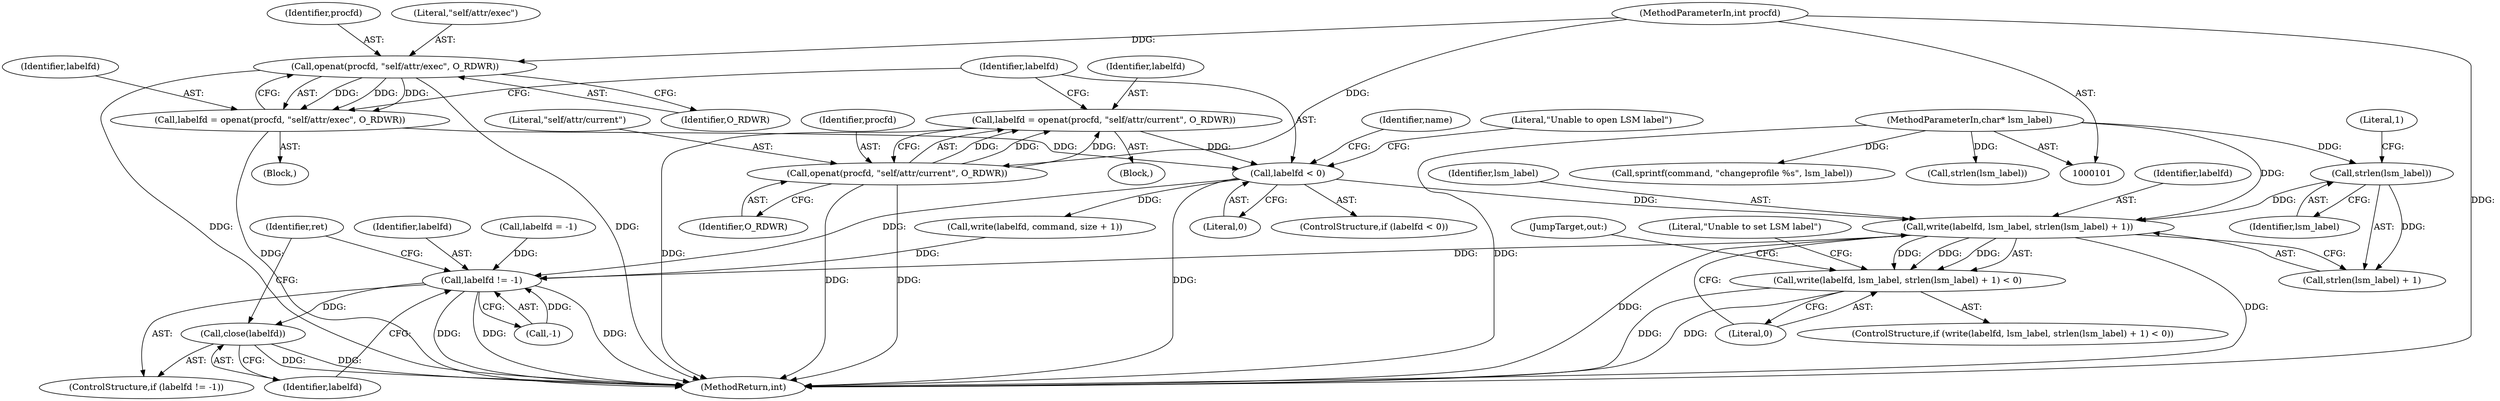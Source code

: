 digraph "0_lxc_81f466d05f2a89cb4f122ef7f593ff3f279b165c_0@API" {
"1000249" [label="(Call,write(labelfd, lsm_label, strlen(lsm_label) + 1))"];
"1000164" [label="(Call,labelfd < 0)"];
"1000157" [label="(Call,labelfd = openat(procfd, \"self/attr/current\", O_RDWR))"];
"1000159" [label="(Call,openat(procfd, \"self/attr/current\", O_RDWR))"];
"1000102" [label="(MethodParameterIn,int procfd)"];
"1000149" [label="(Call,labelfd = openat(procfd, \"self/attr/exec\", O_RDWR))"];
"1000151" [label="(Call,openat(procfd, \"self/attr/exec\", O_RDWR))"];
"1000253" [label="(Call,strlen(lsm_label))"];
"1000104" [label="(MethodParameterIn,char* lsm_label)"];
"1000248" [label="(Call,write(labelfd, lsm_label, strlen(lsm_label) + 1) < 0)"];
"1000279" [label="(Call,labelfd != -1)"];
"1000283" [label="(Call,close(labelfd))"];
"1000154" [label="(Identifier,O_RDWR)"];
"1000287" [label="(MethodReturn,int)"];
"1000148" [label="(Block,)"];
"1000254" [label="(Identifier,lsm_label)"];
"1000280" [label="(Identifier,labelfd)"];
"1000275" [label="(JumpTarget,out:)"];
"1000163" [label="(ControlStructure,if (labelfd < 0))"];
"1000149" [label="(Call,labelfd = openat(procfd, \"self/attr/exec\", O_RDWR))"];
"1000253" [label="(Call,strlen(lsm_label))"];
"1000256" [label="(Literal,0)"];
"1000249" [label="(Call,write(labelfd, lsm_label, strlen(lsm_label) + 1))"];
"1000278" [label="(ControlStructure,if (labelfd != -1))"];
"1000169" [label="(Literal,\"Unable to open LSM label\")"];
"1000224" [label="(Call,write(labelfd, command, size + 1))"];
"1000102" [label="(MethodParameterIn,int procfd)"];
"1000166" [label="(Literal,0)"];
"1000206" [label="(Call,sprintf(command, \"changeprofile %s\", lsm_label))"];
"1000152" [label="(Identifier,procfd)"];
"1000159" [label="(Call,openat(procfd, \"self/attr/current\", O_RDWR))"];
"1000259" [label="(Literal,\"Unable to set LSM label\")"];
"1000162" [label="(Identifier,O_RDWR)"];
"1000252" [label="(Call,strlen(lsm_label) + 1)"];
"1000187" [label="(Call,strlen(lsm_label))"];
"1000178" [label="(Identifier,name)"];
"1000284" [label="(Identifier,labelfd)"];
"1000161" [label="(Literal,\"self/attr/current\")"];
"1000151" [label="(Call,openat(procfd, \"self/attr/exec\", O_RDWR))"];
"1000104" [label="(MethodParameterIn,char* lsm_label)"];
"1000281" [label="(Call,-1)"];
"1000153" [label="(Literal,\"self/attr/exec\")"];
"1000250" [label="(Identifier,labelfd)"];
"1000150" [label="(Identifier,labelfd)"];
"1000248" [label="(Call,write(labelfd, lsm_label, strlen(lsm_label) + 1) < 0)"];
"1000160" [label="(Identifier,procfd)"];
"1000107" [label="(Call,labelfd = -1)"];
"1000164" [label="(Call,labelfd < 0)"];
"1000165" [label="(Identifier,labelfd)"];
"1000255" [label="(Literal,1)"];
"1000156" [label="(Block,)"];
"1000286" [label="(Identifier,ret)"];
"1000247" [label="(ControlStructure,if (write(labelfd, lsm_label, strlen(lsm_label) + 1) < 0))"];
"1000283" [label="(Call,close(labelfd))"];
"1000158" [label="(Identifier,labelfd)"];
"1000279" [label="(Call,labelfd != -1)"];
"1000157" [label="(Call,labelfd = openat(procfd, \"self/attr/current\", O_RDWR))"];
"1000251" [label="(Identifier,lsm_label)"];
"1000249" -> "1000248"  [label="AST: "];
"1000249" -> "1000252"  [label="CFG: "];
"1000250" -> "1000249"  [label="AST: "];
"1000251" -> "1000249"  [label="AST: "];
"1000252" -> "1000249"  [label="AST: "];
"1000256" -> "1000249"  [label="CFG: "];
"1000249" -> "1000287"  [label="DDG: "];
"1000249" -> "1000287"  [label="DDG: "];
"1000249" -> "1000248"  [label="DDG: "];
"1000249" -> "1000248"  [label="DDG: "];
"1000249" -> "1000248"  [label="DDG: "];
"1000164" -> "1000249"  [label="DDG: "];
"1000253" -> "1000249"  [label="DDG: "];
"1000104" -> "1000249"  [label="DDG: "];
"1000249" -> "1000279"  [label="DDG: "];
"1000164" -> "1000163"  [label="AST: "];
"1000164" -> "1000166"  [label="CFG: "];
"1000165" -> "1000164"  [label="AST: "];
"1000166" -> "1000164"  [label="AST: "];
"1000169" -> "1000164"  [label="CFG: "];
"1000178" -> "1000164"  [label="CFG: "];
"1000164" -> "1000287"  [label="DDG: "];
"1000157" -> "1000164"  [label="DDG: "];
"1000149" -> "1000164"  [label="DDG: "];
"1000164" -> "1000224"  [label="DDG: "];
"1000164" -> "1000279"  [label="DDG: "];
"1000157" -> "1000156"  [label="AST: "];
"1000157" -> "1000159"  [label="CFG: "];
"1000158" -> "1000157"  [label="AST: "];
"1000159" -> "1000157"  [label="AST: "];
"1000165" -> "1000157"  [label="CFG: "];
"1000157" -> "1000287"  [label="DDG: "];
"1000159" -> "1000157"  [label="DDG: "];
"1000159" -> "1000157"  [label="DDG: "];
"1000159" -> "1000157"  [label="DDG: "];
"1000159" -> "1000162"  [label="CFG: "];
"1000160" -> "1000159"  [label="AST: "];
"1000161" -> "1000159"  [label="AST: "];
"1000162" -> "1000159"  [label="AST: "];
"1000159" -> "1000287"  [label="DDG: "];
"1000159" -> "1000287"  [label="DDG: "];
"1000102" -> "1000159"  [label="DDG: "];
"1000102" -> "1000101"  [label="AST: "];
"1000102" -> "1000287"  [label="DDG: "];
"1000102" -> "1000151"  [label="DDG: "];
"1000149" -> "1000148"  [label="AST: "];
"1000149" -> "1000151"  [label="CFG: "];
"1000150" -> "1000149"  [label="AST: "];
"1000151" -> "1000149"  [label="AST: "];
"1000165" -> "1000149"  [label="CFG: "];
"1000149" -> "1000287"  [label="DDG: "];
"1000151" -> "1000149"  [label="DDG: "];
"1000151" -> "1000149"  [label="DDG: "];
"1000151" -> "1000149"  [label="DDG: "];
"1000151" -> "1000154"  [label="CFG: "];
"1000152" -> "1000151"  [label="AST: "];
"1000153" -> "1000151"  [label="AST: "];
"1000154" -> "1000151"  [label="AST: "];
"1000151" -> "1000287"  [label="DDG: "];
"1000151" -> "1000287"  [label="DDG: "];
"1000253" -> "1000252"  [label="AST: "];
"1000253" -> "1000254"  [label="CFG: "];
"1000254" -> "1000253"  [label="AST: "];
"1000255" -> "1000253"  [label="CFG: "];
"1000253" -> "1000252"  [label="DDG: "];
"1000104" -> "1000253"  [label="DDG: "];
"1000104" -> "1000101"  [label="AST: "];
"1000104" -> "1000287"  [label="DDG: "];
"1000104" -> "1000187"  [label="DDG: "];
"1000104" -> "1000206"  [label="DDG: "];
"1000248" -> "1000247"  [label="AST: "];
"1000248" -> "1000256"  [label="CFG: "];
"1000256" -> "1000248"  [label="AST: "];
"1000259" -> "1000248"  [label="CFG: "];
"1000275" -> "1000248"  [label="CFG: "];
"1000248" -> "1000287"  [label="DDG: "];
"1000248" -> "1000287"  [label="DDG: "];
"1000279" -> "1000278"  [label="AST: "];
"1000279" -> "1000281"  [label="CFG: "];
"1000280" -> "1000279"  [label="AST: "];
"1000281" -> "1000279"  [label="AST: "];
"1000284" -> "1000279"  [label="CFG: "];
"1000286" -> "1000279"  [label="CFG: "];
"1000279" -> "1000287"  [label="DDG: "];
"1000279" -> "1000287"  [label="DDG: "];
"1000279" -> "1000287"  [label="DDG: "];
"1000224" -> "1000279"  [label="DDG: "];
"1000107" -> "1000279"  [label="DDG: "];
"1000281" -> "1000279"  [label="DDG: "];
"1000279" -> "1000283"  [label="DDG: "];
"1000283" -> "1000278"  [label="AST: "];
"1000283" -> "1000284"  [label="CFG: "];
"1000284" -> "1000283"  [label="AST: "];
"1000286" -> "1000283"  [label="CFG: "];
"1000283" -> "1000287"  [label="DDG: "];
"1000283" -> "1000287"  [label="DDG: "];
}
